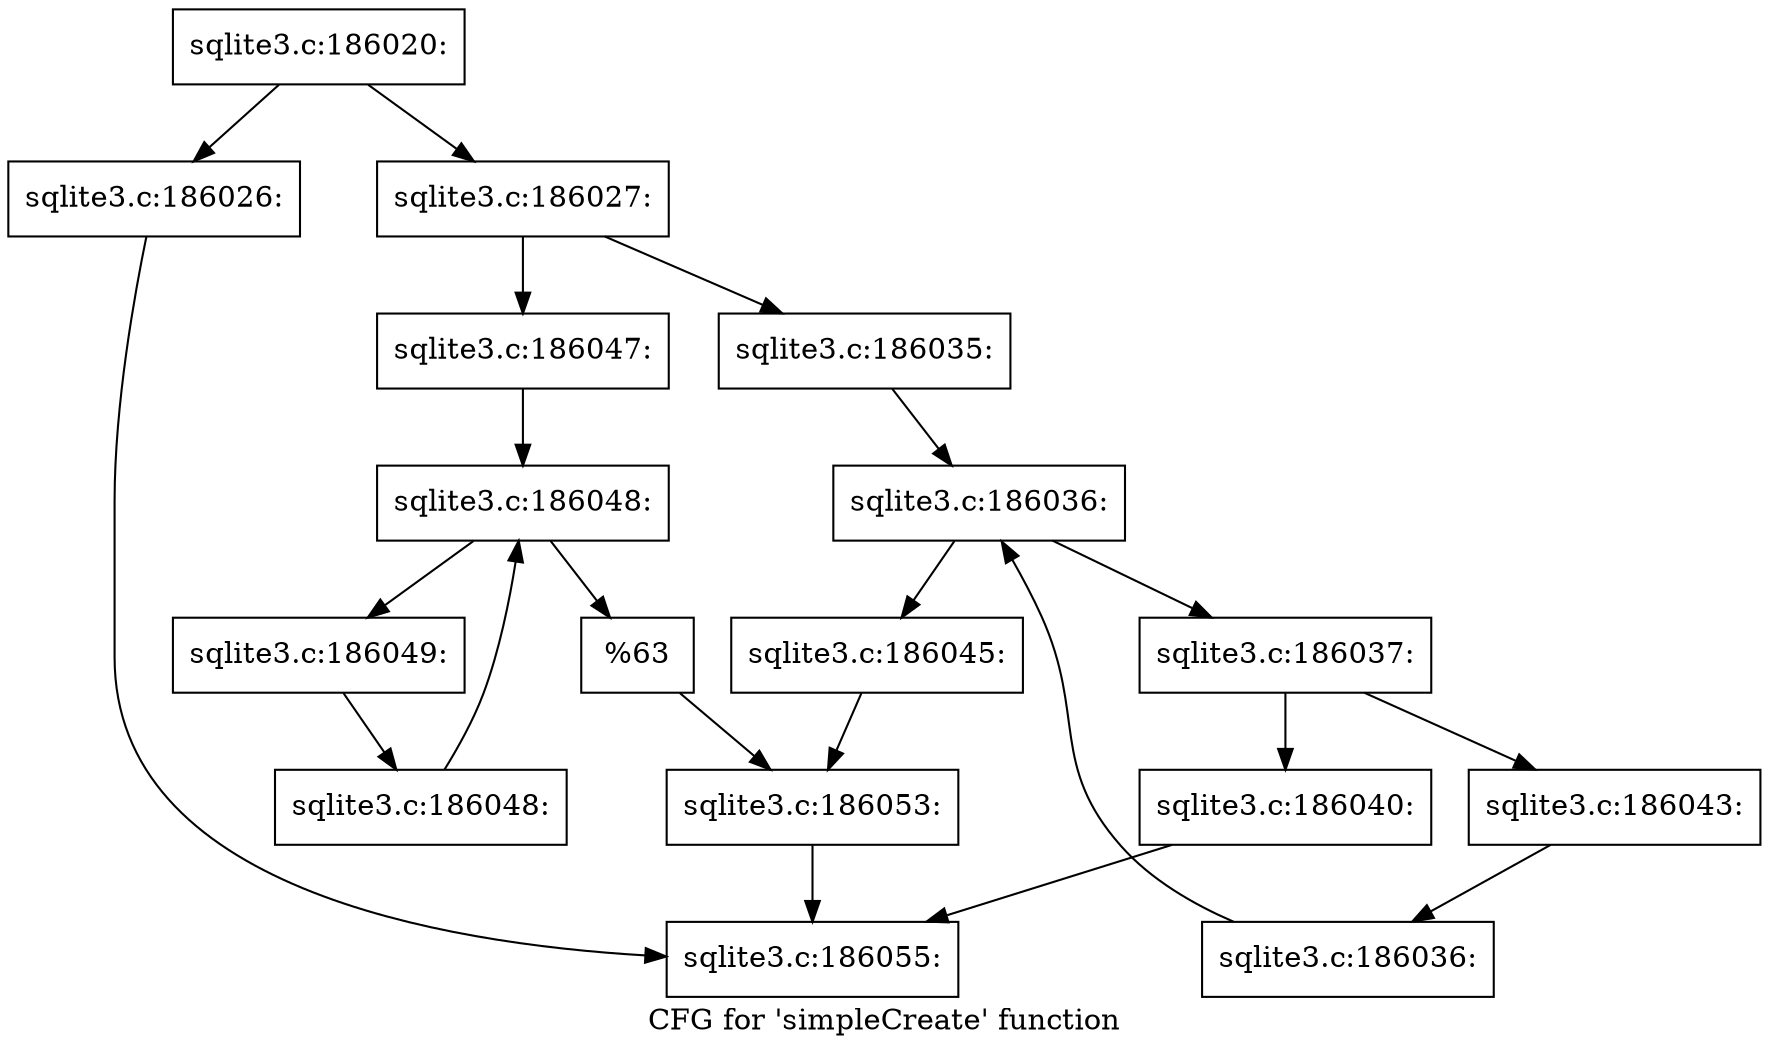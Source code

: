 digraph "CFG for 'simpleCreate' function" {
	label="CFG for 'simpleCreate' function";

	Node0x55c0f6c7c5b0 [shape=record,label="{sqlite3.c:186020:}"];
	Node0x55c0f6c7c5b0 -> Node0x55c0fac47dc0;
	Node0x55c0f6c7c5b0 -> Node0x55c0fac48a30;
	Node0x55c0fac47dc0 [shape=record,label="{sqlite3.c:186026:}"];
	Node0x55c0fac47dc0 -> Node0x55c0f6c7c460;
	Node0x55c0fac48a30 [shape=record,label="{sqlite3.c:186027:}"];
	Node0x55c0fac48a30 -> Node0x55c0fac49190;
	Node0x55c0fac48a30 -> Node0x55c0fac49230;
	Node0x55c0fac49190 [shape=record,label="{sqlite3.c:186035:}"];
	Node0x55c0fac49190 -> Node0x55c0fac4a0a0;
	Node0x55c0fac4a0a0 [shape=record,label="{sqlite3.c:186036:}"];
	Node0x55c0fac4a0a0 -> Node0x55c0fac4a2c0;
	Node0x55c0fac4a0a0 -> Node0x55c0fac49ef0;
	Node0x55c0fac4a2c0 [shape=record,label="{sqlite3.c:186037:}"];
	Node0x55c0fac4a2c0 -> Node0x55c0fac4ae50;
	Node0x55c0fac4a2c0 -> Node0x55c0fac4aea0;
	Node0x55c0fac4ae50 [shape=record,label="{sqlite3.c:186040:}"];
	Node0x55c0fac4ae50 -> Node0x55c0f6c7c460;
	Node0x55c0fac4aea0 [shape=record,label="{sqlite3.c:186043:}"];
	Node0x55c0fac4aea0 -> Node0x55c0fac4a230;
	Node0x55c0fac4a230 [shape=record,label="{sqlite3.c:186036:}"];
	Node0x55c0fac4a230 -> Node0x55c0fac4a0a0;
	Node0x55c0fac49ef0 [shape=record,label="{sqlite3.c:186045:}"];
	Node0x55c0fac49ef0 -> Node0x55c0fac491e0;
	Node0x55c0fac49230 [shape=record,label="{sqlite3.c:186047:}"];
	Node0x55c0fac49230 -> Node0x55c0fac4c420;
	Node0x55c0fac4c420 [shape=record,label="{sqlite3.c:186048:}"];
	Node0x55c0fac4c420 -> Node0x55c0fac4c640;
	Node0x55c0fac4c420 -> Node0x55c0fac4c270;
	Node0x55c0fac4c640 [shape=record,label="{sqlite3.c:186049:}"];
	Node0x55c0fac4c640 -> Node0x55c0fac4c5b0;
	Node0x55c0fac4c5b0 [shape=record,label="{sqlite3.c:186048:}"];
	Node0x55c0fac4c5b0 -> Node0x55c0fac4c420;
	Node0x55c0fac4c270 [shape=record,label="{%63}"];
	Node0x55c0fac4c270 -> Node0x55c0fac491e0;
	Node0x55c0fac491e0 [shape=record,label="{sqlite3.c:186053:}"];
	Node0x55c0fac491e0 -> Node0x55c0f6c7c460;
	Node0x55c0f6c7c460 [shape=record,label="{sqlite3.c:186055:}"];
}
